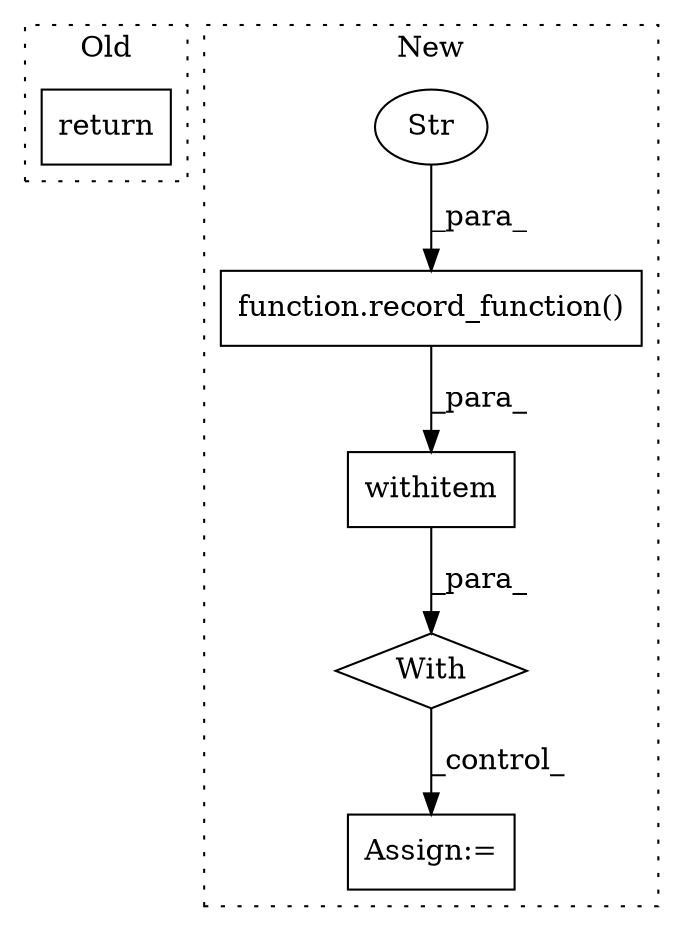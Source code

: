 digraph G {
subgraph cluster0 {
1 [label="return" a="93" s="5293" l="7" shape="box"];
label = "Old";
style="dotted";
}
subgraph cluster1 {
2 [label="function.record_function()" a="75" s="4653,4695" l="16,1" shape="box"];
3 [label="Str" a="66" s="4669" l="26" shape="ellipse"];
4 [label="With" a="39" s="4648,4668" l="5,42" shape="diamond"];
5 [label="withitem" a="49" s="4653" l="15" shape="box"];
6 [label="Assign:=" a="68" s="5751" l="4" shape="box"];
label = "New";
style="dotted";
}
2 -> 5 [label="_para_"];
3 -> 2 [label="_para_"];
4 -> 6 [label="_control_"];
5 -> 4 [label="_para_"];
}
